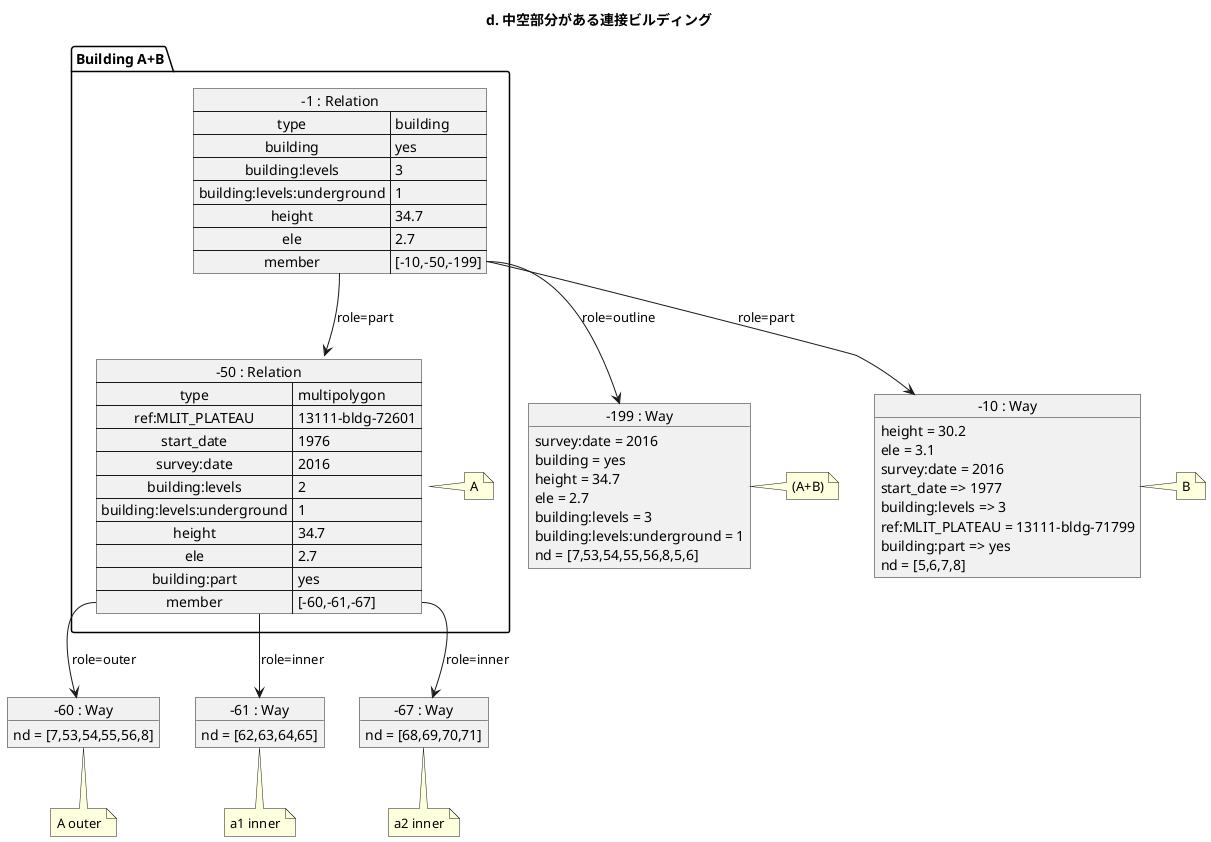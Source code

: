 ﻿@startuml
title d. 中空部分がある連接ビルディング

object "-199 : Way" as Way_199 {
  survey:date = 2016
  building = yes
  height = 34.7
  ele = 2.7
  building:levels = 3
  building:levels:underground = 1
  nd = [7,53,54,55,56,8,5,6]
}
note right : (A+B)

object "-60 : Way" as Way_60 {
  nd = [7,53,54,55,56,8]
}
note bottom : A outer

object "-61 : Way" as Way_61 {
  nd = [62,63,64,65]
}
note bottom : a1 inner

object "-10 : Way" as Way_10 {
  height = 30.2
  ele = 3.1
  survey:date = 2016
  start_date => 1977
  building:levels => 3
  ref:MLIT_PLATEAU = 13111-bldg-71799
  building:part => yes
  nd = [5,6,7,8]
}
note right : B

object "-67 : Way" as Way_67 {
  nd = [68,69,70,71]
}
note bottom : a2 inner

package "Building A+B" {
  map "-50 : Relation" as Relation_50 {
    type => multipolygon
    ref:MLIT_PLATEAU => 13111-bldg-72601
    start_date => 1976
    survey:date => 2016
    building:levels => 2
    building:levels:underground => 1
    height => 34.7
    ele => 2.7
    building:part => yes
    member => [-60,-61,-67]
  }
  note right : A
  Relation_50::member --> Way_60 : role=outer
  Relation_50::member --> Way_61 : role=inner
  Relation_50::member --> Way_67 : role=inner

  map "-1 : Relation" as Relation_1 {
    type => building
    building => yes
    building:levels => 3
    building:levels:underground => 1
    height => 34.7
    ele => 2.7
    member => [-10,-50,-199]
  }
  Relation_1::member --> Way_199	: role=outline
  Relation_1::member --> Relation_50	: role=part
  Relation_1::member --> Way_10	: role=part
}
@enduml

